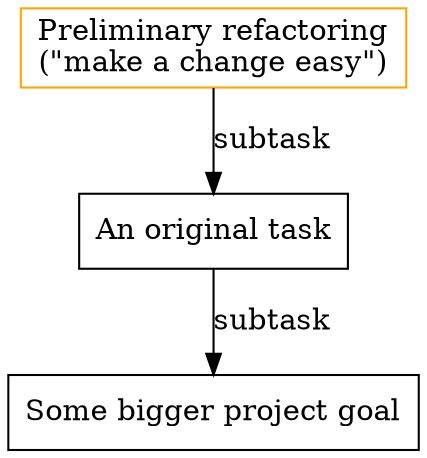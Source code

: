 digraph g {
node [shape=box];
edge [color=black];

others [label="Some bigger project goal"];
0 [label="An original task"];
2 [label="Preliminary refactoring
(&quot;make a change easy&quot;)", color=orange];
0 -> others [label="subtask"];
2 -> 0 [label="subtask"];
}
